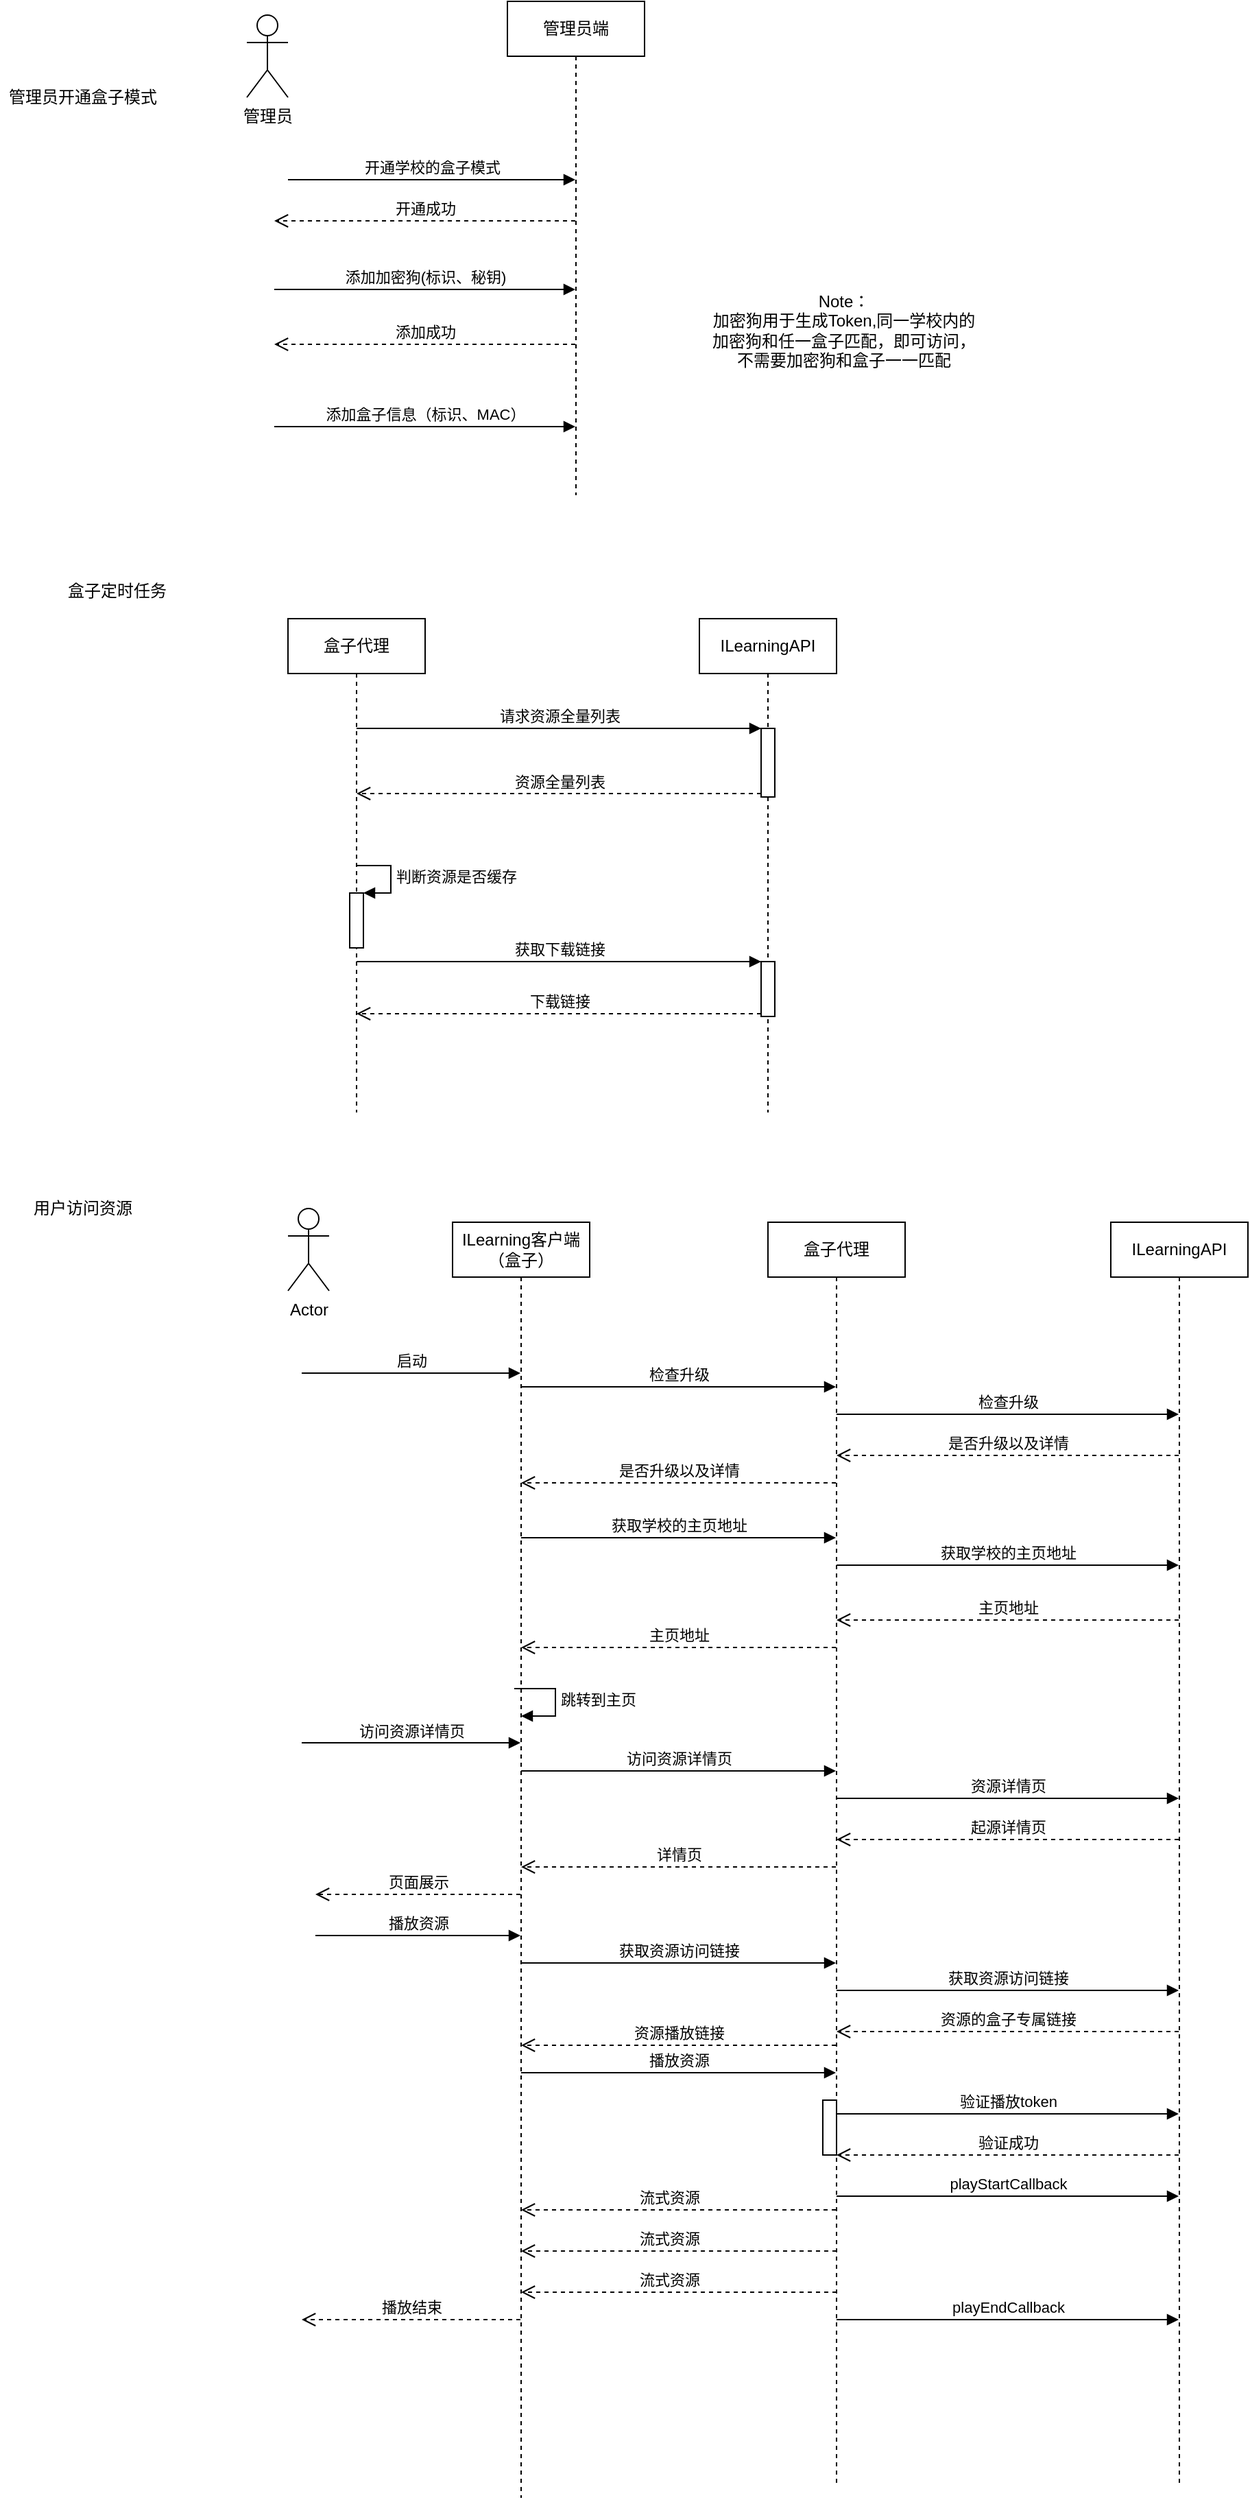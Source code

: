 <mxfile version="17.2.5" type="github">
  <diagram id="3DLmr5K-KWjLy71AkuOV" name="Page-1">
    <mxGraphModel dx="1783" dy="1035" grid="1" gridSize="10" guides="1" tooltips="1" connect="1" arrows="1" fold="1" page="1" pageScale="1" pageWidth="1169" pageHeight="827" math="0" shadow="0">
      <root>
        <mxCell id="0" />
        <mxCell id="1" parent="0" />
        <mxCell id="X2jp-lempmuv-Ai-_Ycj-2" value="管理员" style="shape=umlActor;verticalLabelPosition=bottom;verticalAlign=top;html=1;outlineConnect=0;" parent="1" vertex="1">
          <mxGeometry x="180" y="50" width="30" height="60" as="geometry" />
        </mxCell>
        <mxCell id="X2jp-lempmuv-Ai-_Ycj-3" value="管理员端" style="shape=umlLifeline;perimeter=lifelinePerimeter;whiteSpace=wrap;html=1;container=1;collapsible=0;recursiveResize=0;outlineConnect=0;" parent="1" vertex="1">
          <mxGeometry x="370" y="40" width="100" height="360" as="geometry" />
        </mxCell>
        <mxCell id="X2jp-lempmuv-Ai-_Ycj-5" value="开通成功" style="html=1;verticalAlign=bottom;endArrow=open;dashed=1;endSize=8;rounded=0;" parent="1" source="X2jp-lempmuv-Ai-_Ycj-3" edge="1">
          <mxGeometry relative="1" as="geometry">
            <mxPoint x="280" y="200" as="sourcePoint" />
            <mxPoint x="200" y="200" as="targetPoint" />
          </mxGeometry>
        </mxCell>
        <mxCell id="X2jp-lempmuv-Ai-_Ycj-6" value="开通学校的盒子模式" style="html=1;verticalAlign=bottom;endArrow=block;rounded=0;" parent="1" target="X2jp-lempmuv-Ai-_Ycj-3" edge="1">
          <mxGeometry width="80" relative="1" as="geometry">
            <mxPoint x="210" y="170" as="sourcePoint" />
            <mxPoint x="240" y="360" as="targetPoint" />
          </mxGeometry>
        </mxCell>
        <mxCell id="X2jp-lempmuv-Ai-_Ycj-7" value="添加加密狗(标识、秘钥)" style="html=1;verticalAlign=bottom;endArrow=block;rounded=0;" parent="1" target="X2jp-lempmuv-Ai-_Ycj-3" edge="1">
          <mxGeometry width="80" relative="1" as="geometry">
            <mxPoint x="200" y="250" as="sourcePoint" />
            <mxPoint x="280" y="250" as="targetPoint" />
          </mxGeometry>
        </mxCell>
        <mxCell id="X2jp-lempmuv-Ai-_Ycj-8" value="添加成功" style="html=1;verticalAlign=bottom;endArrow=open;dashed=1;endSize=8;rounded=0;" parent="1" source="X2jp-lempmuv-Ai-_Ycj-3" edge="1">
          <mxGeometry relative="1" as="geometry">
            <mxPoint x="280" y="290" as="sourcePoint" />
            <mxPoint x="200" y="290" as="targetPoint" />
          </mxGeometry>
        </mxCell>
        <mxCell id="X2jp-lempmuv-Ai-_Ycj-9" value="添加盒子信息（标识、MAC）" style="html=1;verticalAlign=bottom;endArrow=block;rounded=0;" parent="1" target="X2jp-lempmuv-Ai-_Ycj-3" edge="1">
          <mxGeometry width="80" relative="1" as="geometry">
            <mxPoint x="200" y="350" as="sourcePoint" />
            <mxPoint x="280" y="350" as="targetPoint" />
          </mxGeometry>
        </mxCell>
        <mxCell id="X2jp-lempmuv-Ai-_Ycj-10" value="Note：&lt;br&gt;加密狗用于生成Token,同一学校内的&lt;br&gt;加密狗和任一盒子匹配，即可访问，&lt;br&gt;不需要加密狗和盒子一一匹配" style="text;html=1;align=center;verticalAlign=middle;resizable=0;points=[];autosize=1;strokeColor=none;fillColor=none;" parent="1" vertex="1">
          <mxGeometry x="510" y="250" width="210" height="60" as="geometry" />
        </mxCell>
        <mxCell id="X2jp-lempmuv-Ai-_Ycj-11" value="盒子代理" style="shape=umlLifeline;perimeter=lifelinePerimeter;whiteSpace=wrap;html=1;container=1;collapsible=0;recursiveResize=0;outlineConnect=0;" parent="1" vertex="1">
          <mxGeometry x="210" y="490" width="100" height="360" as="geometry" />
        </mxCell>
        <mxCell id="X2jp-lempmuv-Ai-_Ycj-17" value="" style="html=1;points=[];perimeter=orthogonalPerimeter;" parent="X2jp-lempmuv-Ai-_Ycj-11" vertex="1">
          <mxGeometry x="45" y="200" width="10" height="40" as="geometry" />
        </mxCell>
        <mxCell id="X2jp-lempmuv-Ai-_Ycj-18" value="判断资源是否缓存" style="edgeStyle=orthogonalEdgeStyle;html=1;align=left;spacingLeft=2;endArrow=block;rounded=0;entryX=1;entryY=0;" parent="X2jp-lempmuv-Ai-_Ycj-11" target="X2jp-lempmuv-Ai-_Ycj-17" edge="1">
          <mxGeometry relative="1" as="geometry">
            <mxPoint x="50" y="180" as="sourcePoint" />
            <Array as="points">
              <mxPoint x="75" y="180" />
            </Array>
          </mxGeometry>
        </mxCell>
        <mxCell id="X2jp-lempmuv-Ai-_Ycj-13" value="ILearningAPI" style="shape=umlLifeline;perimeter=lifelinePerimeter;whiteSpace=wrap;html=1;container=1;collapsible=0;recursiveResize=0;outlineConnect=0;" parent="1" vertex="1">
          <mxGeometry x="510" y="490" width="100" height="360" as="geometry" />
        </mxCell>
        <mxCell id="X2jp-lempmuv-Ai-_Ycj-14" value="" style="html=1;points=[];perimeter=orthogonalPerimeter;" parent="X2jp-lempmuv-Ai-_Ycj-13" vertex="1">
          <mxGeometry x="45" y="80" width="10" height="50" as="geometry" />
        </mxCell>
        <mxCell id="X2jp-lempmuv-Ai-_Ycj-20" value="" style="html=1;points=[];perimeter=orthogonalPerimeter;" parent="X2jp-lempmuv-Ai-_Ycj-13" vertex="1">
          <mxGeometry x="45" y="250" width="10" height="40" as="geometry" />
        </mxCell>
        <mxCell id="X2jp-lempmuv-Ai-_Ycj-15" value="请求资源全量列表" style="html=1;verticalAlign=bottom;endArrow=block;entryX=0;entryY=0;rounded=0;" parent="1" source="X2jp-lempmuv-Ai-_Ycj-11" target="X2jp-lempmuv-Ai-_Ycj-14" edge="1">
          <mxGeometry relative="1" as="geometry">
            <mxPoint x="485" y="570" as="sourcePoint" />
          </mxGeometry>
        </mxCell>
        <mxCell id="X2jp-lempmuv-Ai-_Ycj-16" value="资源全量列表" style="html=1;verticalAlign=bottom;endArrow=open;dashed=1;endSize=8;exitX=0;exitY=0.95;rounded=0;" parent="1" source="X2jp-lempmuv-Ai-_Ycj-14" target="X2jp-lempmuv-Ai-_Ycj-11" edge="1">
          <mxGeometry relative="1" as="geometry">
            <mxPoint x="485" y="646" as="targetPoint" />
          </mxGeometry>
        </mxCell>
        <mxCell id="X2jp-lempmuv-Ai-_Ycj-21" value="获取下载链接" style="html=1;verticalAlign=bottom;endArrow=block;entryX=0;entryY=0;rounded=0;" parent="1" source="X2jp-lempmuv-Ai-_Ycj-11" target="X2jp-lempmuv-Ai-_Ycj-20" edge="1">
          <mxGeometry relative="1" as="geometry">
            <mxPoint x="485" y="740" as="sourcePoint" />
          </mxGeometry>
        </mxCell>
        <mxCell id="X2jp-lempmuv-Ai-_Ycj-22" value="下载链接" style="html=1;verticalAlign=bottom;endArrow=open;dashed=1;endSize=8;exitX=0;exitY=0.95;rounded=0;" parent="1" source="X2jp-lempmuv-Ai-_Ycj-20" target="X2jp-lempmuv-Ai-_Ycj-11" edge="1">
          <mxGeometry relative="1" as="geometry">
            <mxPoint x="485" y="816" as="targetPoint" />
          </mxGeometry>
        </mxCell>
        <mxCell id="X2jp-lempmuv-Ai-_Ycj-23" value="盒子定时任务" style="text;html=1;align=center;verticalAlign=middle;resizable=0;points=[];autosize=1;strokeColor=none;fillColor=none;" parent="1" vertex="1">
          <mxGeometry x="40" y="460" width="90" height="20" as="geometry" />
        </mxCell>
        <mxCell id="X2jp-lempmuv-Ai-_Ycj-24" value="管理员开通盒子模式" style="text;html=1;align=center;verticalAlign=middle;resizable=0;points=[];autosize=1;strokeColor=none;fillColor=none;" parent="1" vertex="1">
          <mxGeometry y="100" width="120" height="20" as="geometry" />
        </mxCell>
        <mxCell id="X2jp-lempmuv-Ai-_Ycj-25" value="用户访问资源" style="text;html=1;align=center;verticalAlign=middle;resizable=0;points=[];autosize=1;strokeColor=none;fillColor=none;" parent="1" vertex="1">
          <mxGeometry x="15" y="910" width="90" height="20" as="geometry" />
        </mxCell>
        <mxCell id="X2jp-lempmuv-Ai-_Ycj-26" value="Actor" style="shape=umlActor;verticalLabelPosition=bottom;verticalAlign=top;html=1;" parent="1" vertex="1">
          <mxGeometry x="210" y="920" width="30" height="60" as="geometry" />
        </mxCell>
        <mxCell id="X2jp-lempmuv-Ai-_Ycj-27" value="ILearning客户端（盒子）" style="shape=umlLifeline;perimeter=lifelinePerimeter;whiteSpace=wrap;html=1;container=1;collapsible=0;recursiveResize=0;outlineConnect=0;" parent="1" vertex="1">
          <mxGeometry x="330" y="930" width="100" height="930" as="geometry" />
        </mxCell>
        <mxCell id="X2jp-lempmuv-Ai-_Ycj-31" value="检查升级" style="html=1;verticalAlign=bottom;endArrow=block;rounded=0;" parent="X2jp-lempmuv-Ai-_Ycj-27" target="X2jp-lempmuv-Ai-_Ycj-28" edge="1">
          <mxGeometry width="80" relative="1" as="geometry">
            <mxPoint x="50" y="120" as="sourcePoint" />
            <mxPoint x="130" y="120" as="targetPoint" />
          </mxGeometry>
        </mxCell>
        <mxCell id="X2jp-lempmuv-Ai-_Ycj-34" value="是否升级以及详情" style="html=1;verticalAlign=bottom;endArrow=open;dashed=1;endSize=8;rounded=0;" parent="X2jp-lempmuv-Ai-_Ycj-27" source="X2jp-lempmuv-Ai-_Ycj-28" edge="1">
          <mxGeometry relative="1" as="geometry">
            <mxPoint x="130" y="190" as="sourcePoint" />
            <mxPoint x="50" y="190" as="targetPoint" />
          </mxGeometry>
        </mxCell>
        <mxCell id="X2jp-lempmuv-Ai-_Ycj-35" value="获取学校的主页地址" style="html=1;verticalAlign=bottom;endArrow=block;rounded=0;" parent="X2jp-lempmuv-Ai-_Ycj-27" target="X2jp-lempmuv-Ai-_Ycj-28" edge="1">
          <mxGeometry width="80" relative="1" as="geometry">
            <mxPoint x="50" y="230" as="sourcePoint" />
            <mxPoint x="130" y="230" as="targetPoint" />
          </mxGeometry>
        </mxCell>
        <mxCell id="X2jp-lempmuv-Ai-_Ycj-40" value="跳转到主页" style="edgeStyle=orthogonalEdgeStyle;html=1;align=left;spacingLeft=2;endArrow=block;rounded=0;entryX=1;entryY=0;" parent="X2jp-lempmuv-Ai-_Ycj-27" edge="1">
          <mxGeometry relative="1" as="geometry">
            <mxPoint x="45" y="340" as="sourcePoint" />
            <Array as="points">
              <mxPoint x="75" y="340" />
            </Array>
            <mxPoint x="50" y="360" as="targetPoint" />
          </mxGeometry>
        </mxCell>
        <mxCell id="X2jp-lempmuv-Ai-_Ycj-41" value="访问资源详情页" style="html=1;verticalAlign=bottom;endArrow=block;rounded=0;" parent="X2jp-lempmuv-Ai-_Ycj-27" target="X2jp-lempmuv-Ai-_Ycj-28" edge="1">
          <mxGeometry width="80" relative="1" as="geometry">
            <mxPoint x="50" y="400" as="sourcePoint" />
            <mxPoint x="130" y="400" as="targetPoint" />
          </mxGeometry>
        </mxCell>
        <mxCell id="X2jp-lempmuv-Ai-_Ycj-28" value="盒子代理" style="shape=umlLifeline;perimeter=lifelinePerimeter;whiteSpace=wrap;html=1;container=1;collapsible=0;recursiveResize=0;outlineConnect=0;" parent="1" vertex="1">
          <mxGeometry x="560" y="930" width="100" height="920" as="geometry" />
        </mxCell>
        <mxCell id="X2jp-lempmuv-Ai-_Ycj-33" value="是否升级以及详情" style="html=1;verticalAlign=bottom;endArrow=open;dashed=1;endSize=8;rounded=0;" parent="X2jp-lempmuv-Ai-_Ycj-28" source="X2jp-lempmuv-Ai-_Ycj-29" edge="1">
          <mxGeometry relative="1" as="geometry">
            <mxPoint x="130" y="170" as="sourcePoint" />
            <mxPoint x="50" y="170" as="targetPoint" />
          </mxGeometry>
        </mxCell>
        <mxCell id="X2jp-lempmuv-Ai-_Ycj-52" value="" style="html=1;points=[];perimeter=orthogonalPerimeter;" parent="X2jp-lempmuv-Ai-_Ycj-28" vertex="1">
          <mxGeometry x="40" y="640" width="10" height="40" as="geometry" />
        </mxCell>
        <mxCell id="X2jp-lempmuv-Ai-_Ycj-61" value="playStartCallback" style="html=1;verticalAlign=bottom;endArrow=block;rounded=0;" parent="X2jp-lempmuv-Ai-_Ycj-28" target="X2jp-lempmuv-Ai-_Ycj-29" edge="1">
          <mxGeometry width="80" relative="1" as="geometry">
            <mxPoint x="50" y="710" as="sourcePoint" />
            <mxPoint x="130" y="710" as="targetPoint" />
          </mxGeometry>
        </mxCell>
        <mxCell id="NbWG3TrYyFATLEGv4jDe-1" value="验证播放token" style="html=1;verticalAlign=bottom;endArrow=block;rounded=0;" edge="1" parent="X2jp-lempmuv-Ai-_Ycj-28" target="X2jp-lempmuv-Ai-_Ycj-29">
          <mxGeometry width="80" relative="1" as="geometry">
            <mxPoint x="50" y="650" as="sourcePoint" />
            <mxPoint x="130" y="650" as="targetPoint" />
          </mxGeometry>
        </mxCell>
        <mxCell id="X2jp-lempmuv-Ai-_Ycj-29" value="ILearningAPI" style="shape=umlLifeline;perimeter=lifelinePerimeter;whiteSpace=wrap;html=1;container=1;collapsible=0;recursiveResize=0;outlineConnect=0;" parent="1" vertex="1">
          <mxGeometry x="810" y="930" width="100" height="920" as="geometry" />
        </mxCell>
        <mxCell id="X2jp-lempmuv-Ai-_Ycj-30" value="启动" style="html=1;verticalAlign=bottom;endArrow=block;rounded=0;" parent="1" target="X2jp-lempmuv-Ai-_Ycj-27" edge="1">
          <mxGeometry width="80" relative="1" as="geometry">
            <mxPoint x="220" y="1040" as="sourcePoint" />
            <mxPoint x="300" y="1040" as="targetPoint" />
          </mxGeometry>
        </mxCell>
        <mxCell id="X2jp-lempmuv-Ai-_Ycj-32" value="检查升级" style="html=1;verticalAlign=bottom;endArrow=block;rounded=0;" parent="1" source="X2jp-lempmuv-Ai-_Ycj-28" target="X2jp-lempmuv-Ai-_Ycj-29" edge="1">
          <mxGeometry width="80" relative="1" as="geometry">
            <mxPoint x="570" y="1060" as="sourcePoint" />
            <mxPoint x="799.5" y="1060" as="targetPoint" />
            <Array as="points">
              <mxPoint x="740" y="1070" />
            </Array>
          </mxGeometry>
        </mxCell>
        <mxCell id="X2jp-lempmuv-Ai-_Ycj-36" value="获取学校的主页地址" style="html=1;verticalAlign=bottom;endArrow=block;rounded=0;" parent="1" source="X2jp-lempmuv-Ai-_Ycj-28" target="X2jp-lempmuv-Ai-_Ycj-29" edge="1">
          <mxGeometry width="80" relative="1" as="geometry">
            <mxPoint x="620" y="1180" as="sourcePoint" />
            <mxPoint x="849.5" y="1180" as="targetPoint" />
            <Array as="points">
              <mxPoint x="740" y="1180" />
            </Array>
          </mxGeometry>
        </mxCell>
        <mxCell id="X2jp-lempmuv-Ai-_Ycj-37" value="主页地址" style="html=1;verticalAlign=bottom;endArrow=open;dashed=1;endSize=8;rounded=0;" parent="1" source="X2jp-lempmuv-Ai-_Ycj-29" target="X2jp-lempmuv-Ai-_Ycj-28" edge="1">
          <mxGeometry relative="1" as="geometry">
            <mxPoint x="770" y="1220" as="sourcePoint" />
            <mxPoint x="690" y="1220" as="targetPoint" />
            <Array as="points">
              <mxPoint x="730" y="1220" />
            </Array>
          </mxGeometry>
        </mxCell>
        <mxCell id="X2jp-lempmuv-Ai-_Ycj-38" value="主页地址" style="html=1;verticalAlign=bottom;endArrow=open;dashed=1;endSize=8;rounded=0;" parent="1" source="X2jp-lempmuv-Ai-_Ycj-28" target="X2jp-lempmuv-Ai-_Ycj-27" edge="1">
          <mxGeometry relative="1" as="geometry">
            <mxPoint x="520" y="1250" as="sourcePoint" />
            <mxPoint x="440" y="1250" as="targetPoint" />
            <Array as="points">
              <mxPoint x="480" y="1240" />
            </Array>
          </mxGeometry>
        </mxCell>
        <mxCell id="X2jp-lempmuv-Ai-_Ycj-42" value="资源详情页" style="html=1;verticalAlign=bottom;endArrow=block;rounded=0;" parent="1" source="X2jp-lempmuv-Ai-_Ycj-28" target="X2jp-lempmuv-Ai-_Ycj-29" edge="1">
          <mxGeometry width="80" relative="1" as="geometry">
            <mxPoint x="680" y="1350" as="sourcePoint" />
            <mxPoint x="760" y="1350" as="targetPoint" />
            <Array as="points">
              <mxPoint x="750" y="1350" />
            </Array>
          </mxGeometry>
        </mxCell>
        <mxCell id="X2jp-lempmuv-Ai-_Ycj-43" value="起源详情页" style="html=1;verticalAlign=bottom;endArrow=open;dashed=1;endSize=8;rounded=0;" parent="1" source="X2jp-lempmuv-Ai-_Ycj-29" target="X2jp-lempmuv-Ai-_Ycj-28" edge="1">
          <mxGeometry relative="1" as="geometry">
            <mxPoint x="750" y="1390" as="sourcePoint" />
            <mxPoint x="670" y="1390" as="targetPoint" />
            <Array as="points">
              <mxPoint x="730" y="1380" />
            </Array>
          </mxGeometry>
        </mxCell>
        <mxCell id="X2jp-lempmuv-Ai-_Ycj-44" value="详情页" style="html=1;verticalAlign=bottom;endArrow=open;dashed=1;endSize=8;rounded=0;" parent="1" source="X2jp-lempmuv-Ai-_Ycj-28" target="X2jp-lempmuv-Ai-_Ycj-27" edge="1">
          <mxGeometry relative="1" as="geometry">
            <mxPoint x="520" y="1420" as="sourcePoint" />
            <mxPoint x="440" y="1420" as="targetPoint" />
            <Array as="points">
              <mxPoint x="510" y="1400" />
            </Array>
          </mxGeometry>
        </mxCell>
        <mxCell id="X2jp-lempmuv-Ai-_Ycj-45" value="访问资源详情页" style="html=1;verticalAlign=bottom;endArrow=block;rounded=0;" parent="1" target="X2jp-lempmuv-Ai-_Ycj-27" edge="1">
          <mxGeometry width="80" relative="1" as="geometry">
            <mxPoint x="220" y="1309.5" as="sourcePoint" />
            <mxPoint x="300" y="1309.5" as="targetPoint" />
          </mxGeometry>
        </mxCell>
        <mxCell id="X2jp-lempmuv-Ai-_Ycj-46" value="页面展示" style="html=1;verticalAlign=bottom;endArrow=open;dashed=1;endSize=8;rounded=0;" parent="1" source="X2jp-lempmuv-Ai-_Ycj-27" edge="1">
          <mxGeometry relative="1" as="geometry">
            <mxPoint x="310" y="1420" as="sourcePoint" />
            <mxPoint x="230" y="1420" as="targetPoint" />
          </mxGeometry>
        </mxCell>
        <mxCell id="X2jp-lempmuv-Ai-_Ycj-47" value="播放资源" style="html=1;verticalAlign=bottom;endArrow=block;rounded=0;" parent="1" target="X2jp-lempmuv-Ai-_Ycj-27" edge="1">
          <mxGeometry width="80" relative="1" as="geometry">
            <mxPoint x="230" y="1450" as="sourcePoint" />
            <mxPoint x="310" y="1450" as="targetPoint" />
          </mxGeometry>
        </mxCell>
        <mxCell id="X2jp-lempmuv-Ai-_Ycj-48" value="获取资源访问链接" style="html=1;verticalAlign=bottom;endArrow=block;rounded=0;" parent="1" source="X2jp-lempmuv-Ai-_Ycj-27" target="X2jp-lempmuv-Ai-_Ycj-28" edge="1">
          <mxGeometry width="80" relative="1" as="geometry">
            <mxPoint x="410" y="1470" as="sourcePoint" />
            <mxPoint x="490" y="1470" as="targetPoint" />
            <Array as="points">
              <mxPoint x="500" y="1470" />
            </Array>
          </mxGeometry>
        </mxCell>
        <mxCell id="X2jp-lempmuv-Ai-_Ycj-49" value="获取资源访问链接" style="html=1;verticalAlign=bottom;endArrow=block;rounded=0;" parent="1" source="X2jp-lempmuv-Ai-_Ycj-28" target="X2jp-lempmuv-Ai-_Ycj-29" edge="1">
          <mxGeometry width="80" relative="1" as="geometry">
            <mxPoint x="640" y="1490" as="sourcePoint" />
            <mxPoint x="720" y="1490" as="targetPoint" />
            <Array as="points">
              <mxPoint x="740" y="1490" />
            </Array>
          </mxGeometry>
        </mxCell>
        <mxCell id="X2jp-lempmuv-Ai-_Ycj-50" value="资源的盒子专属链接" style="html=1;verticalAlign=bottom;endArrow=open;dashed=1;endSize=8;rounded=0;" parent="1" source="X2jp-lempmuv-Ai-_Ycj-29" target="X2jp-lempmuv-Ai-_Ycj-28" edge="1">
          <mxGeometry relative="1" as="geometry">
            <mxPoint x="750" y="1540" as="sourcePoint" />
            <mxPoint x="670" y="1540" as="targetPoint" />
            <Array as="points">
              <mxPoint x="730" y="1520" />
            </Array>
          </mxGeometry>
        </mxCell>
        <mxCell id="X2jp-lempmuv-Ai-_Ycj-55" value="流式资源" style="html=1;verticalAlign=bottom;endArrow=open;dashed=1;endSize=8;rounded=0;" parent="1" source="X2jp-lempmuv-Ai-_Ycj-28" target="X2jp-lempmuv-Ai-_Ycj-27" edge="1">
          <mxGeometry x="0.064" relative="1" as="geometry">
            <mxPoint x="280" y="1650" as="sourcePoint" />
            <mxPoint x="450" y="1650" as="targetPoint" />
            <Array as="points">
              <mxPoint x="490" y="1650" />
            </Array>
            <mxPoint as="offset" />
          </mxGeometry>
        </mxCell>
        <mxCell id="X2jp-lempmuv-Ai-_Ycj-59" value="流式资源" style="html=1;verticalAlign=bottom;endArrow=open;dashed=1;endSize=8;rounded=0;" parent="1" edge="1">
          <mxGeometry x="0.064" relative="1" as="geometry">
            <mxPoint x="610" y="1680" as="sourcePoint" />
            <mxPoint x="380" y="1680" as="targetPoint" />
            <Array as="points">
              <mxPoint x="490.5" y="1680" />
            </Array>
            <mxPoint as="offset" />
          </mxGeometry>
        </mxCell>
        <mxCell id="X2jp-lempmuv-Ai-_Ycj-60" value="流式资源" style="html=1;verticalAlign=bottom;endArrow=open;dashed=1;endSize=8;rounded=0;" parent="1" edge="1">
          <mxGeometry x="0.064" relative="1" as="geometry">
            <mxPoint x="610" y="1710" as="sourcePoint" />
            <mxPoint x="380" y="1710" as="targetPoint" />
            <Array as="points">
              <mxPoint x="490.5" y="1710" />
            </Array>
            <mxPoint as="offset" />
          </mxGeometry>
        </mxCell>
        <mxCell id="X2jp-lempmuv-Ai-_Ycj-62" value="playEndCallback" style="html=1;verticalAlign=bottom;endArrow=block;rounded=0;" parent="1" edge="1">
          <mxGeometry width="80" relative="1" as="geometry">
            <mxPoint x="610" y="1730" as="sourcePoint" />
            <mxPoint x="859.5" y="1730" as="targetPoint" />
          </mxGeometry>
        </mxCell>
        <mxCell id="X2jp-lempmuv-Ai-_Ycj-64" value="资源播放链接" style="html=1;verticalAlign=bottom;endArrow=open;dashed=1;endSize=8;rounded=0;" parent="1" source="X2jp-lempmuv-Ai-_Ycj-28" target="X2jp-lempmuv-Ai-_Ycj-27" edge="1">
          <mxGeometry relative="1" as="geometry">
            <mxPoint x="550" y="1530" as="sourcePoint" />
            <mxPoint x="470" y="1530" as="targetPoint" />
            <Array as="points">
              <mxPoint x="490" y="1530" />
            </Array>
          </mxGeometry>
        </mxCell>
        <mxCell id="X2jp-lempmuv-Ai-_Ycj-66" value="播放资源" style="html=1;verticalAlign=bottom;endArrow=block;rounded=0;" parent="1" source="X2jp-lempmuv-Ai-_Ycj-27" target="X2jp-lempmuv-Ai-_Ycj-28" edge="1">
          <mxGeometry width="80" relative="1" as="geometry">
            <mxPoint x="430" y="1550" as="sourcePoint" />
            <mxPoint x="510" y="1550" as="targetPoint" />
            <Array as="points">
              <mxPoint x="500" y="1550" />
            </Array>
          </mxGeometry>
        </mxCell>
        <mxCell id="X2jp-lempmuv-Ai-_Ycj-67" value="播放结束" style="html=1;verticalAlign=bottom;endArrow=open;dashed=1;endSize=8;rounded=0;" parent="1" source="X2jp-lempmuv-Ai-_Ycj-27" edge="1">
          <mxGeometry relative="1" as="geometry">
            <mxPoint x="310" y="1730" as="sourcePoint" />
            <mxPoint x="220" y="1730" as="targetPoint" />
          </mxGeometry>
        </mxCell>
        <mxCell id="NbWG3TrYyFATLEGv4jDe-2" value="验证成功" style="html=1;verticalAlign=bottom;endArrow=open;dashed=1;endSize=8;rounded=0;" edge="1" parent="1" source="X2jp-lempmuv-Ai-_Ycj-29" target="X2jp-lempmuv-Ai-_Ycj-52">
          <mxGeometry relative="1" as="geometry">
            <mxPoint x="730" y="1600" as="sourcePoint" />
            <mxPoint x="650" y="1600" as="targetPoint" />
            <Array as="points">
              <mxPoint x="730" y="1610" />
            </Array>
          </mxGeometry>
        </mxCell>
      </root>
    </mxGraphModel>
  </diagram>
</mxfile>
